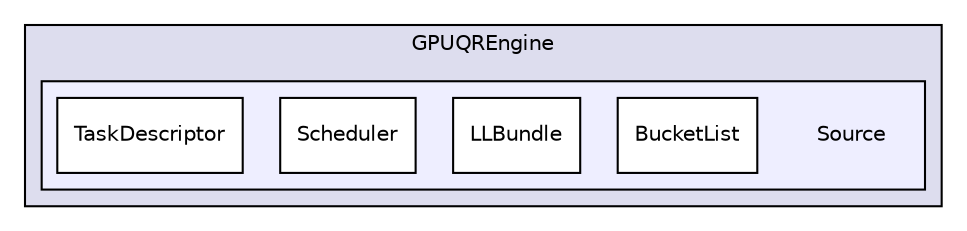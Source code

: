 digraph "libs/SuiteSparse/GPUQREngine/Source" {
  compound=true
  node [ fontsize="10", fontname="Helvetica"];
  edge [ labelfontsize="10", labelfontname="Helvetica"];
  subgraph clusterdir_d27d2ee587f9bc588e0aca8b67015012 {
    graph [ bgcolor="#ddddee", pencolor="black", label="GPUQREngine" fontname="Helvetica", fontsize="10", URL="dir_d27d2ee587f9bc588e0aca8b67015012.html"]
  subgraph clusterdir_10d1ccddce65e6f466239bbb3756e0c8 {
    graph [ bgcolor="#eeeeff", pencolor="black", label="" URL="dir_10d1ccddce65e6f466239bbb3756e0c8.html"];
    dir_10d1ccddce65e6f466239bbb3756e0c8 [shape=plaintext label="Source"];
    dir_236f4027b78a1f0b6299223089b44350 [shape=box label="BucketList" color="black" fillcolor="white" style="filled" URL="dir_236f4027b78a1f0b6299223089b44350.html"];
    dir_70be73f442e8de5cc6bc0b9735d672aa [shape=box label="LLBundle" color="black" fillcolor="white" style="filled" URL="dir_70be73f442e8de5cc6bc0b9735d672aa.html"];
    dir_1f49d5a482b455fee4d9e312f5316364 [shape=box label="Scheduler" color="black" fillcolor="white" style="filled" URL="dir_1f49d5a482b455fee4d9e312f5316364.html"];
    dir_d1a9779fe531180009588bc779438ff6 [shape=box label="TaskDescriptor" color="black" fillcolor="white" style="filled" URL="dir_d1a9779fe531180009588bc779438ff6.html"];
  }
  }
}
